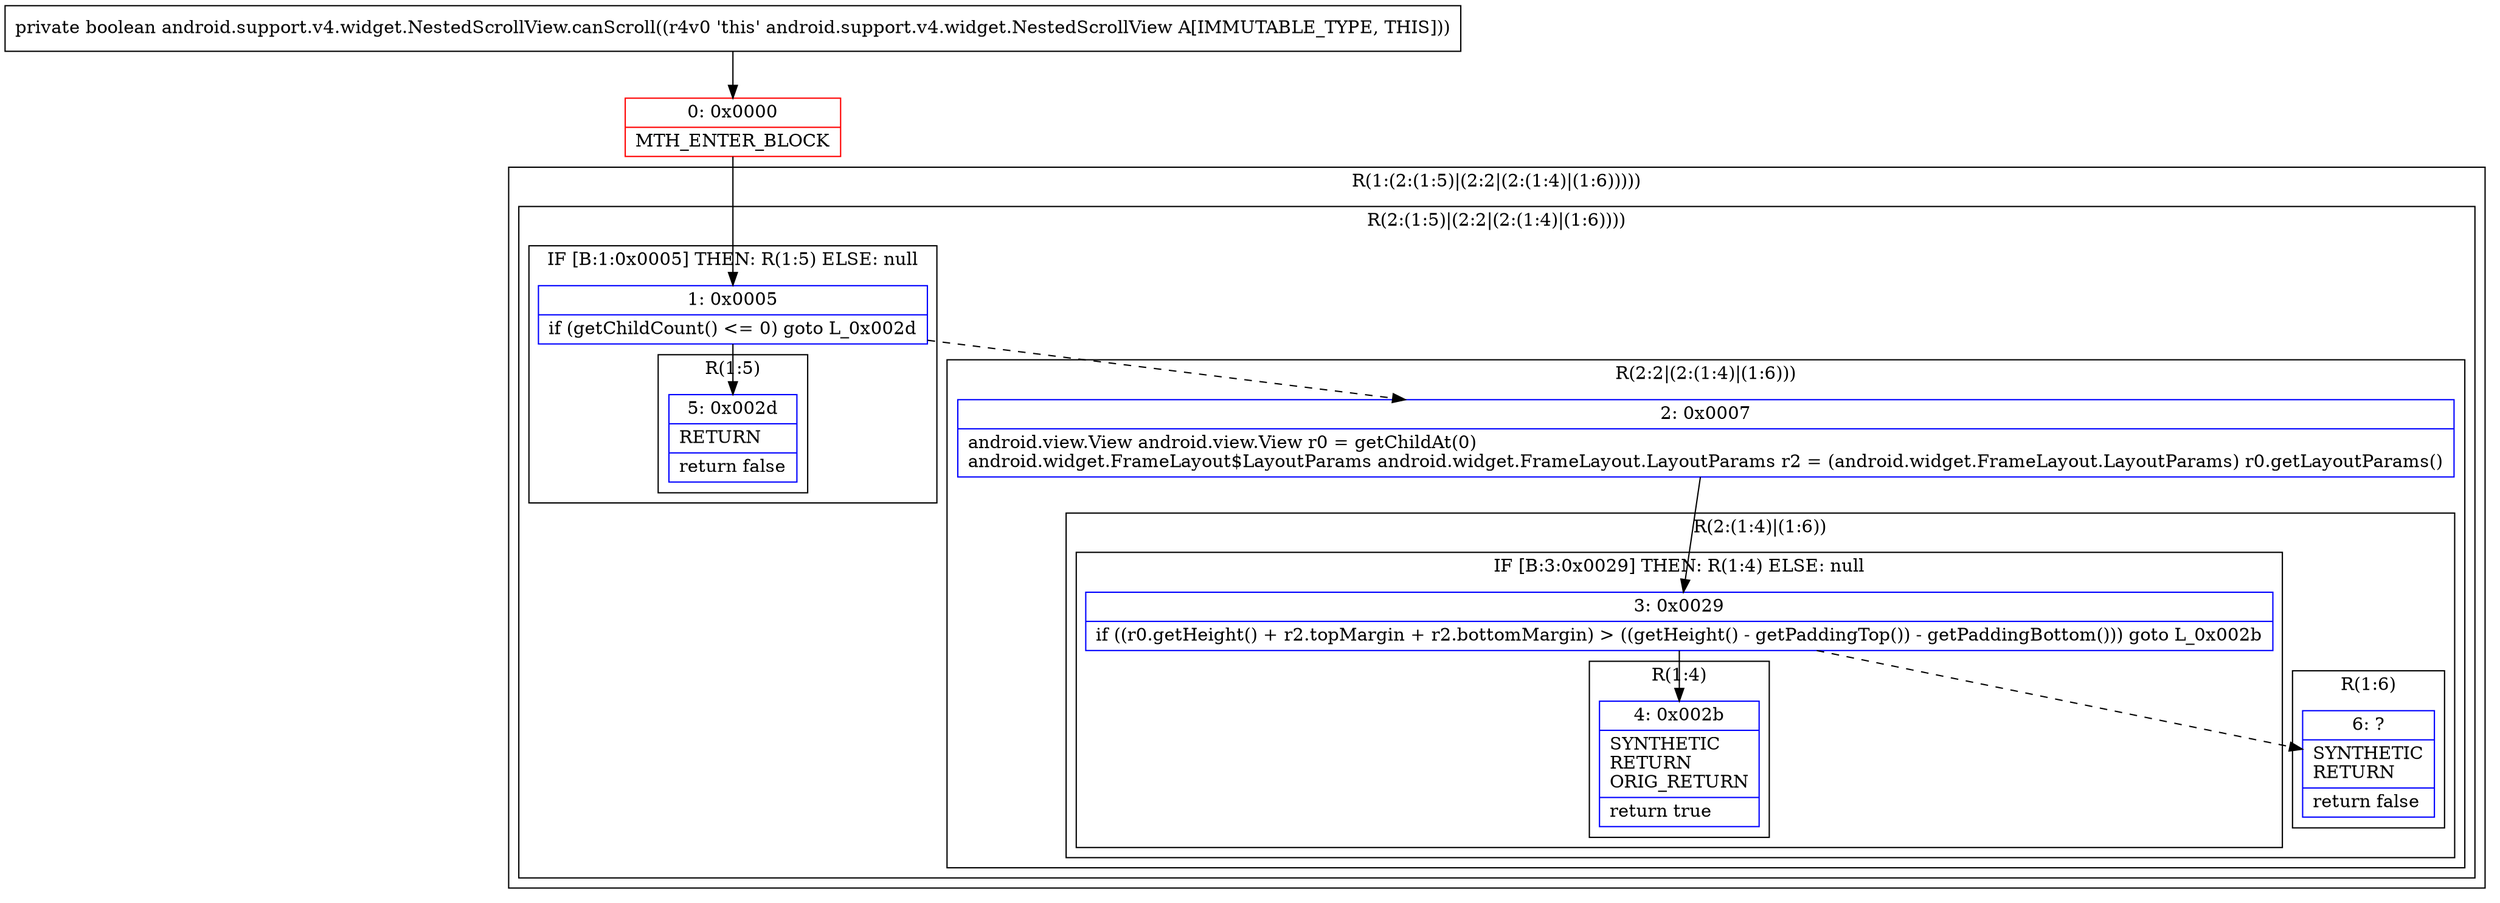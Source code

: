 digraph "CFG forandroid.support.v4.widget.NestedScrollView.canScroll()Z" {
subgraph cluster_Region_416408271 {
label = "R(1:(2:(1:5)|(2:2|(2:(1:4)|(1:6)))))";
node [shape=record,color=blue];
subgraph cluster_Region_475862853 {
label = "R(2:(1:5)|(2:2|(2:(1:4)|(1:6))))";
node [shape=record,color=blue];
subgraph cluster_IfRegion_786734665 {
label = "IF [B:1:0x0005] THEN: R(1:5) ELSE: null";
node [shape=record,color=blue];
Node_1 [shape=record,label="{1\:\ 0x0005|if (getChildCount() \<= 0) goto L_0x002d\l}"];
subgraph cluster_Region_1172735597 {
label = "R(1:5)";
node [shape=record,color=blue];
Node_5 [shape=record,label="{5\:\ 0x002d|RETURN\l|return false\l}"];
}
}
subgraph cluster_Region_331095919 {
label = "R(2:2|(2:(1:4)|(1:6)))";
node [shape=record,color=blue];
Node_2 [shape=record,label="{2\:\ 0x0007|android.view.View android.view.View r0 = getChildAt(0)\landroid.widget.FrameLayout$LayoutParams android.widget.FrameLayout.LayoutParams r2 = (android.widget.FrameLayout.LayoutParams) r0.getLayoutParams()\l}"];
subgraph cluster_Region_1379320708 {
label = "R(2:(1:4)|(1:6))";
node [shape=record,color=blue];
subgraph cluster_IfRegion_203883520 {
label = "IF [B:3:0x0029] THEN: R(1:4) ELSE: null";
node [shape=record,color=blue];
Node_3 [shape=record,label="{3\:\ 0x0029|if ((r0.getHeight() + r2.topMargin + r2.bottomMargin) \> ((getHeight() \- getPaddingTop()) \- getPaddingBottom())) goto L_0x002b\l}"];
subgraph cluster_Region_648348088 {
label = "R(1:4)";
node [shape=record,color=blue];
Node_4 [shape=record,label="{4\:\ 0x002b|SYNTHETIC\lRETURN\lORIG_RETURN\l|return true\l}"];
}
}
subgraph cluster_Region_750376435 {
label = "R(1:6)";
node [shape=record,color=blue];
Node_6 [shape=record,label="{6\:\ ?|SYNTHETIC\lRETURN\l|return false\l}"];
}
}
}
}
}
Node_0 [shape=record,color=red,label="{0\:\ 0x0000|MTH_ENTER_BLOCK\l}"];
MethodNode[shape=record,label="{private boolean android.support.v4.widget.NestedScrollView.canScroll((r4v0 'this' android.support.v4.widget.NestedScrollView A[IMMUTABLE_TYPE, THIS])) }"];
MethodNode -> Node_0;
Node_1 -> Node_2[style=dashed];
Node_1 -> Node_5;
Node_2 -> Node_3;
Node_3 -> Node_4;
Node_3 -> Node_6[style=dashed];
Node_0 -> Node_1;
}

